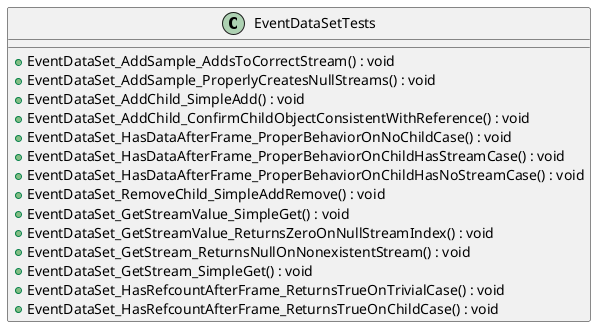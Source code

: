@startuml
class EventDataSetTests {
    + EventDataSet_AddSample_AddsToCorrectStream() : void
    + EventDataSet_AddSample_ProperlyCreatesNullStreams() : void
    + EventDataSet_AddChild_SimpleAdd() : void
    + EventDataSet_AddChild_ConfirmChildObjectConsistentWithReference() : void
    + EventDataSet_HasDataAfterFrame_ProperBehaviorOnNoChildCase() : void
    + EventDataSet_HasDataAfterFrame_ProperBehaviorOnChildHasStreamCase() : void
    + EventDataSet_HasDataAfterFrame_ProperBehaviorOnChildHasNoStreamCase() : void
    + EventDataSet_RemoveChild_SimpleAddRemove() : void
    + EventDataSet_GetStreamValue_SimpleGet() : void
    + EventDataSet_GetStreamValue_ReturnsZeroOnNullStreamIndex() : void
    + EventDataSet_GetStream_ReturnsNullOnNonexistentStream() : void
    + EventDataSet_GetStream_SimpleGet() : void
    + EventDataSet_HasRefcountAfterFrame_ReturnsTrueOnTrivialCase() : void
    + EventDataSet_HasRefcountAfterFrame_ReturnsTrueOnChildCase() : void
}
@enduml
